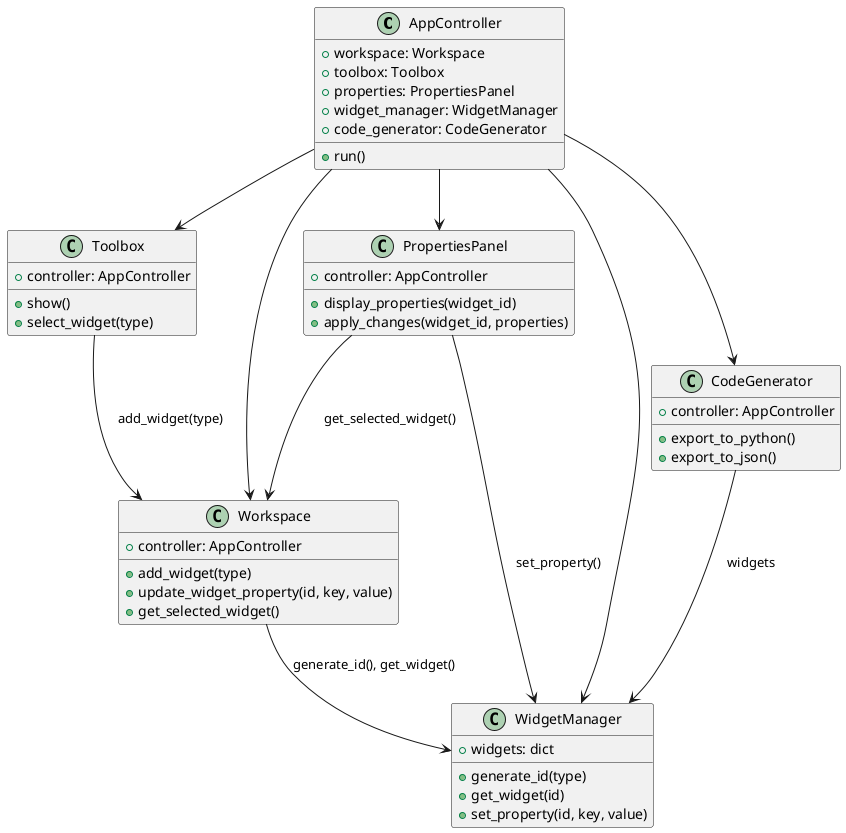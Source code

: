 @startuml EdytorGUI

class AppController {
    +workspace: Workspace
    +toolbox: Toolbox
    +properties: PropertiesPanel
    +widget_manager: WidgetManager
    +code_generator: CodeGenerator
    +run()
}

class Toolbox {
    +controller: AppController
    +show()
    +select_widget(type)
}

class Workspace {
    +controller: AppController
    +add_widget(type)
    +update_widget_property(id, key, value)
    +get_selected_widget()
}

class PropertiesPanel {
    +controller: AppController
    +display_properties(widget_id)
    +apply_changes(widget_id, properties)
}

class WidgetManager {
    +widgets: dict
    +generate_id(type)
    +get_widget(id)
    +set_property(id, key, value)
}

class CodeGenerator {
    +controller: AppController
    +export_to_python()
    +export_to_json()
}

AppController --> Toolbox
AppController --> Workspace
AppController --> PropertiesPanel
AppController --> WidgetManager
AppController --> CodeGenerator

Toolbox --> Workspace : add_widget(type)
PropertiesPanel --> Workspace : get_selected_widget()
PropertiesPanel --> WidgetManager : set_property()
Workspace --> WidgetManager : generate_id(), get_widget()
CodeGenerator --> WidgetManager : widgets

@enduml
